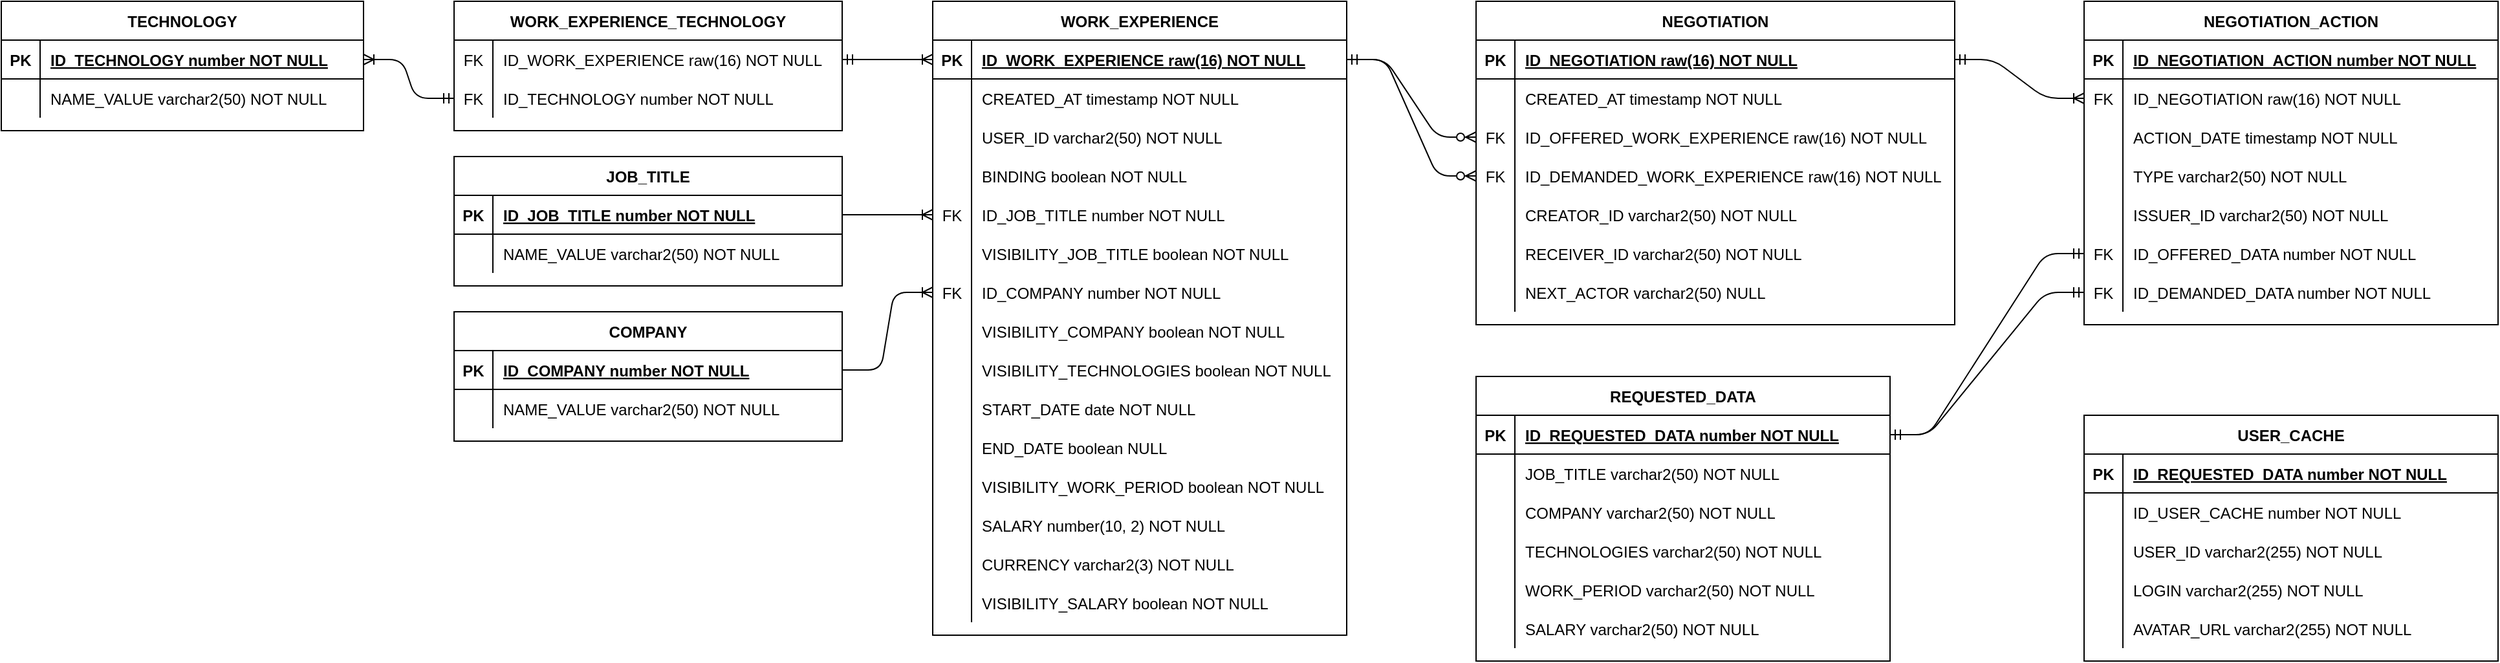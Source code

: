 <mxfile version="14.6.13" type="device"><diagram id="R2lEEEUBdFMjLlhIrx00" name="Page-1"><mxGraphModel dx="2660" dy="1343" grid="0" gridSize="10" guides="0" tooltips="1" connect="1" arrows="1" fold="1" page="1" pageScale="1" pageWidth="850" pageHeight="1100" math="0" shadow="0" extFonts="Permanent Marker^https://fonts.googleapis.com/css?family=Permanent+Marker"><root><mxCell id="0"/><mxCell id="1" parent="0"/><mxCell id="C-vyLk0tnHw3VtMMgP7b-23" value="JOB_TITLE" style="shape=table;startSize=30;container=1;collapsible=1;childLayout=tableLayout;fixedRows=1;rowLines=0;fontStyle=1;align=center;resizeLast=1;fillColor=none;" parent="1" vertex="1"><mxGeometry x="-450" y="160" width="300" height="100" as="geometry"/></mxCell><mxCell id="C-vyLk0tnHw3VtMMgP7b-24" value="" style="shape=partialRectangle;collapsible=0;dropTarget=0;pointerEvents=0;fillColor=none;points=[[0,0.5],[1,0.5]];portConstraint=eastwest;top=0;left=0;right=0;bottom=1;" parent="C-vyLk0tnHw3VtMMgP7b-23" vertex="1"><mxGeometry y="30" width="300" height="30" as="geometry"/></mxCell><mxCell id="C-vyLk0tnHw3VtMMgP7b-25" value="PK" style="shape=partialRectangle;overflow=hidden;connectable=0;fillColor=none;top=0;left=0;bottom=0;right=0;fontStyle=1;" parent="C-vyLk0tnHw3VtMMgP7b-24" vertex="1"><mxGeometry width="30" height="30" as="geometry"/></mxCell><mxCell id="C-vyLk0tnHw3VtMMgP7b-26" value="ID_JOB_TITLE number NOT NULL " style="shape=partialRectangle;overflow=hidden;connectable=0;fillColor=none;top=0;left=0;bottom=0;right=0;align=left;spacingLeft=6;fontStyle=5;" parent="C-vyLk0tnHw3VtMMgP7b-24" vertex="1"><mxGeometry x="30" width="270" height="30" as="geometry"/></mxCell><mxCell id="C-vyLk0tnHw3VtMMgP7b-27" value="" style="shape=partialRectangle;collapsible=0;dropTarget=0;pointerEvents=0;fillColor=none;points=[[0,0.5],[1,0.5]];portConstraint=eastwest;top=0;left=0;right=0;bottom=0;" parent="C-vyLk0tnHw3VtMMgP7b-23" vertex="1"><mxGeometry y="60" width="300" height="30" as="geometry"/></mxCell><mxCell id="C-vyLk0tnHw3VtMMgP7b-28" value="" style="shape=partialRectangle;overflow=hidden;connectable=0;fillColor=none;top=0;left=0;bottom=0;right=0;" parent="C-vyLk0tnHw3VtMMgP7b-27" vertex="1"><mxGeometry width="30" height="30" as="geometry"/></mxCell><mxCell id="C-vyLk0tnHw3VtMMgP7b-29" value="NAME_VALUE varchar2(50) NOT NULL" style="shape=partialRectangle;overflow=hidden;connectable=0;fillColor=none;top=0;left=0;bottom=0;right=0;align=left;spacingLeft=6;" parent="C-vyLk0tnHw3VtMMgP7b-27" vertex="1"><mxGeometry x="30" width="270" height="30" as="geometry"/></mxCell><mxCell id="piW5SRPyJXRU1k0CKhXJ-1" value="COMPANY" style="shape=table;startSize=30;container=1;collapsible=1;childLayout=tableLayout;fixedRows=1;rowLines=0;fontStyle=1;align=center;resizeLast=1;fillColor=none;" parent="1" vertex="1"><mxGeometry x="-450" y="280" width="300" height="100" as="geometry"/></mxCell><mxCell id="piW5SRPyJXRU1k0CKhXJ-2" value="" style="shape=partialRectangle;collapsible=0;dropTarget=0;pointerEvents=0;fillColor=none;points=[[0,0.5],[1,0.5]];portConstraint=eastwest;top=0;left=0;right=0;bottom=1;" parent="piW5SRPyJXRU1k0CKhXJ-1" vertex="1"><mxGeometry y="30" width="300" height="30" as="geometry"/></mxCell><mxCell id="piW5SRPyJXRU1k0CKhXJ-3" value="PK" style="shape=partialRectangle;overflow=hidden;connectable=0;fillColor=none;top=0;left=0;bottom=0;right=0;fontStyle=1;" parent="piW5SRPyJXRU1k0CKhXJ-2" vertex="1"><mxGeometry width="30" height="30" as="geometry"/></mxCell><mxCell id="piW5SRPyJXRU1k0CKhXJ-4" value="ID_COMPANY number NOT NULL " style="shape=partialRectangle;overflow=hidden;connectable=0;fillColor=none;top=0;left=0;bottom=0;right=0;align=left;spacingLeft=6;fontStyle=5;" parent="piW5SRPyJXRU1k0CKhXJ-2" vertex="1"><mxGeometry x="30" width="270" height="30" as="geometry"/></mxCell><mxCell id="piW5SRPyJXRU1k0CKhXJ-5" value="" style="shape=partialRectangle;collapsible=0;dropTarget=0;pointerEvents=0;fillColor=none;points=[[0,0.5],[1,0.5]];portConstraint=eastwest;top=0;left=0;right=0;bottom=0;" parent="piW5SRPyJXRU1k0CKhXJ-1" vertex="1"><mxGeometry y="60" width="300" height="30" as="geometry"/></mxCell><mxCell id="piW5SRPyJXRU1k0CKhXJ-6" value="" style="shape=partialRectangle;overflow=hidden;connectable=0;fillColor=none;top=0;left=0;bottom=0;right=0;" parent="piW5SRPyJXRU1k0CKhXJ-5" vertex="1"><mxGeometry width="30" height="30" as="geometry"/></mxCell><mxCell id="piW5SRPyJXRU1k0CKhXJ-7" value="NAME_VALUE varchar2(50) NOT NULL" style="shape=partialRectangle;overflow=hidden;connectable=0;fillColor=none;top=0;left=0;bottom=0;right=0;align=left;spacingLeft=6;" parent="piW5SRPyJXRU1k0CKhXJ-5" vertex="1"><mxGeometry x="30" width="270" height="30" as="geometry"/></mxCell><mxCell id="piW5SRPyJXRU1k0CKhXJ-8" value="TECHNOLOGY" style="shape=table;startSize=30;container=1;collapsible=1;childLayout=tableLayout;fixedRows=1;rowLines=0;fontStyle=1;align=center;resizeLast=1;fillColor=none;" parent="1" vertex="1"><mxGeometry x="-800" y="40" width="280" height="100" as="geometry"/></mxCell><mxCell id="piW5SRPyJXRU1k0CKhXJ-9" value="" style="shape=partialRectangle;collapsible=0;dropTarget=0;pointerEvents=0;fillColor=none;points=[[0,0.5],[1,0.5]];portConstraint=eastwest;top=0;left=0;right=0;bottom=1;" parent="piW5SRPyJXRU1k0CKhXJ-8" vertex="1"><mxGeometry y="30" width="280" height="30" as="geometry"/></mxCell><mxCell id="piW5SRPyJXRU1k0CKhXJ-10" value="PK" style="shape=partialRectangle;overflow=hidden;connectable=0;fillColor=none;top=0;left=0;bottom=0;right=0;fontStyle=1;" parent="piW5SRPyJXRU1k0CKhXJ-9" vertex="1"><mxGeometry width="30" height="30" as="geometry"/></mxCell><mxCell id="piW5SRPyJXRU1k0CKhXJ-11" value="ID_TECHNOLOGY number NOT NULL " style="shape=partialRectangle;overflow=hidden;connectable=0;fillColor=none;top=0;left=0;bottom=0;right=0;align=left;spacingLeft=6;fontStyle=5;" parent="piW5SRPyJXRU1k0CKhXJ-9" vertex="1"><mxGeometry x="30" width="250" height="30" as="geometry"/></mxCell><mxCell id="piW5SRPyJXRU1k0CKhXJ-12" value="" style="shape=partialRectangle;collapsible=0;dropTarget=0;pointerEvents=0;fillColor=none;points=[[0,0.5],[1,0.5]];portConstraint=eastwest;top=0;left=0;right=0;bottom=0;" parent="piW5SRPyJXRU1k0CKhXJ-8" vertex="1"><mxGeometry y="60" width="280" height="30" as="geometry"/></mxCell><mxCell id="piW5SRPyJXRU1k0CKhXJ-13" value="" style="shape=partialRectangle;overflow=hidden;connectable=0;fillColor=none;top=0;left=0;bottom=0;right=0;" parent="piW5SRPyJXRU1k0CKhXJ-12" vertex="1"><mxGeometry width="30" height="30" as="geometry"/></mxCell><mxCell id="piW5SRPyJXRU1k0CKhXJ-14" value="NAME_VALUE varchar2(50) NOT NULL" style="shape=partialRectangle;overflow=hidden;connectable=0;fillColor=none;top=0;left=0;bottom=0;right=0;align=left;spacingLeft=6;" parent="piW5SRPyJXRU1k0CKhXJ-12" vertex="1"><mxGeometry x="30" width="250" height="30" as="geometry"/></mxCell><mxCell id="piW5SRPyJXRU1k0CKhXJ-15" value="WORK_EXPERIENCE" style="shape=table;startSize=30;container=1;collapsible=1;childLayout=tableLayout;fixedRows=1;rowLines=0;fontStyle=1;align=center;resizeLast=1;fillColor=none;" parent="1" vertex="1"><mxGeometry x="-80" y="40" width="320" height="490" as="geometry"/></mxCell><mxCell id="piW5SRPyJXRU1k0CKhXJ-16" value="" style="shape=partialRectangle;collapsible=0;dropTarget=0;pointerEvents=0;fillColor=none;points=[[0,0.5],[1,0.5]];portConstraint=eastwest;top=0;left=0;right=0;bottom=1;" parent="piW5SRPyJXRU1k0CKhXJ-15" vertex="1"><mxGeometry y="30" width="320" height="30" as="geometry"/></mxCell><mxCell id="piW5SRPyJXRU1k0CKhXJ-17" value="PK" style="shape=partialRectangle;overflow=hidden;connectable=0;fillColor=none;top=0;left=0;bottom=0;right=0;fontStyle=1;" parent="piW5SRPyJXRU1k0CKhXJ-16" vertex="1"><mxGeometry width="30" height="30" as="geometry"/></mxCell><mxCell id="piW5SRPyJXRU1k0CKhXJ-18" value="ID_WORK_EXPERIENCE raw(16) NOT NULL " style="shape=partialRectangle;overflow=hidden;connectable=0;fillColor=none;top=0;left=0;bottom=0;right=0;align=left;spacingLeft=6;fontStyle=5;" parent="piW5SRPyJXRU1k0CKhXJ-16" vertex="1"><mxGeometry x="30" width="290" height="30" as="geometry"/></mxCell><mxCell id="piW5SRPyJXRU1k0CKhXJ-19" value="" style="shape=partialRectangle;collapsible=0;dropTarget=0;pointerEvents=0;fillColor=none;points=[[0,0.5],[1,0.5]];portConstraint=eastwest;top=0;left=0;right=0;bottom=0;" parent="piW5SRPyJXRU1k0CKhXJ-15" vertex="1"><mxGeometry y="60" width="320" height="30" as="geometry"/></mxCell><mxCell id="piW5SRPyJXRU1k0CKhXJ-20" value="" style="shape=partialRectangle;overflow=hidden;connectable=0;fillColor=none;top=0;left=0;bottom=0;right=0;" parent="piW5SRPyJXRU1k0CKhXJ-19" vertex="1"><mxGeometry width="30" height="30" as="geometry"/></mxCell><mxCell id="piW5SRPyJXRU1k0CKhXJ-21" value="CREATED_AT timestamp NOT NULL" style="shape=partialRectangle;overflow=hidden;connectable=0;fillColor=none;top=0;left=0;bottom=0;right=0;align=left;spacingLeft=6;" parent="piW5SRPyJXRU1k0CKhXJ-19" vertex="1"><mxGeometry x="30" width="290" height="30" as="geometry"/></mxCell><mxCell id="piW5SRPyJXRU1k0CKhXJ-29" value="" style="shape=partialRectangle;collapsible=0;dropTarget=0;pointerEvents=0;fillColor=none;points=[[0,0.5],[1,0.5]];portConstraint=eastwest;top=0;left=0;right=0;bottom=0;" parent="piW5SRPyJXRU1k0CKhXJ-15" vertex="1"><mxGeometry y="90" width="320" height="30" as="geometry"/></mxCell><mxCell id="piW5SRPyJXRU1k0CKhXJ-30" value="" style="shape=partialRectangle;overflow=hidden;connectable=0;fillColor=none;top=0;left=0;bottom=0;right=0;" parent="piW5SRPyJXRU1k0CKhXJ-29" vertex="1"><mxGeometry width="30" height="30" as="geometry"/></mxCell><mxCell id="piW5SRPyJXRU1k0CKhXJ-31" value="USER_ID varchar2(50) NOT NULL" style="shape=partialRectangle;overflow=hidden;connectable=0;fillColor=none;top=0;left=0;bottom=0;right=0;align=left;spacingLeft=6;" parent="piW5SRPyJXRU1k0CKhXJ-29" vertex="1"><mxGeometry x="30" width="290" height="30" as="geometry"/></mxCell><mxCell id="piW5SRPyJXRU1k0CKhXJ-32" value="" style="shape=partialRectangle;collapsible=0;dropTarget=0;pointerEvents=0;fillColor=none;points=[[0,0.5],[1,0.5]];portConstraint=eastwest;top=0;left=0;right=0;bottom=0;" parent="piW5SRPyJXRU1k0CKhXJ-15" vertex="1"><mxGeometry y="120" width="320" height="30" as="geometry"/></mxCell><mxCell id="piW5SRPyJXRU1k0CKhXJ-33" value="" style="shape=partialRectangle;overflow=hidden;connectable=0;fillColor=none;top=0;left=0;bottom=0;right=0;" parent="piW5SRPyJXRU1k0CKhXJ-32" vertex="1"><mxGeometry width="30" height="30" as="geometry"/></mxCell><mxCell id="piW5SRPyJXRU1k0CKhXJ-34" value="BINDING boolean NOT NULL" style="shape=partialRectangle;overflow=hidden;connectable=0;fillColor=none;top=0;left=0;bottom=0;right=0;align=left;spacingLeft=6;" parent="piW5SRPyJXRU1k0CKhXJ-32" vertex="1"><mxGeometry x="30" width="290" height="30" as="geometry"/></mxCell><mxCell id="piW5SRPyJXRU1k0CKhXJ-35" value="" style="shape=partialRectangle;collapsible=0;dropTarget=0;pointerEvents=0;fillColor=none;points=[[0,0.5],[1,0.5]];portConstraint=eastwest;top=0;left=0;right=0;bottom=0;" parent="piW5SRPyJXRU1k0CKhXJ-15" vertex="1"><mxGeometry y="150" width="320" height="30" as="geometry"/></mxCell><mxCell id="piW5SRPyJXRU1k0CKhXJ-36" value="FK" style="shape=partialRectangle;overflow=hidden;connectable=0;fillColor=none;top=0;left=0;bottom=0;right=0;" parent="piW5SRPyJXRU1k0CKhXJ-35" vertex="1"><mxGeometry width="30" height="30" as="geometry"/></mxCell><mxCell id="piW5SRPyJXRU1k0CKhXJ-37" value="ID_JOB_TITLE number NOT NULL" style="shape=partialRectangle;overflow=hidden;connectable=0;fillColor=none;top=0;left=0;bottom=0;right=0;align=left;spacingLeft=6;" parent="piW5SRPyJXRU1k0CKhXJ-35" vertex="1"><mxGeometry x="30" width="290" height="30" as="geometry"/></mxCell><mxCell id="piW5SRPyJXRU1k0CKhXJ-39" value="" style="shape=partialRectangle;collapsible=0;dropTarget=0;pointerEvents=0;fillColor=none;points=[[0,0.5],[1,0.5]];portConstraint=eastwest;top=0;left=0;right=0;bottom=0;" parent="piW5SRPyJXRU1k0CKhXJ-15" vertex="1"><mxGeometry y="180" width="320" height="30" as="geometry"/></mxCell><mxCell id="piW5SRPyJXRU1k0CKhXJ-40" value="" style="shape=partialRectangle;overflow=hidden;connectable=0;fillColor=none;top=0;left=0;bottom=0;right=0;" parent="piW5SRPyJXRU1k0CKhXJ-39" vertex="1"><mxGeometry width="30" height="30" as="geometry"/></mxCell><mxCell id="piW5SRPyJXRU1k0CKhXJ-41" value="VISIBILITY_JOB_TITLE boolean NOT NULL" style="shape=partialRectangle;overflow=hidden;connectable=0;fillColor=none;top=0;left=0;bottom=0;right=0;align=left;spacingLeft=6;" parent="piW5SRPyJXRU1k0CKhXJ-39" vertex="1"><mxGeometry x="30" width="290" height="30" as="geometry"/></mxCell><mxCell id="piW5SRPyJXRU1k0CKhXJ-42" value="" style="shape=partialRectangle;collapsible=0;dropTarget=0;pointerEvents=0;fillColor=none;points=[[0,0.5],[1,0.5]];portConstraint=eastwest;top=0;left=0;right=0;bottom=0;" parent="piW5SRPyJXRU1k0CKhXJ-15" vertex="1"><mxGeometry y="210" width="320" height="30" as="geometry"/></mxCell><mxCell id="piW5SRPyJXRU1k0CKhXJ-43" value="FK" style="shape=partialRectangle;overflow=hidden;connectable=0;fillColor=none;top=0;left=0;bottom=0;right=0;" parent="piW5SRPyJXRU1k0CKhXJ-42" vertex="1"><mxGeometry width="30" height="30" as="geometry"/></mxCell><mxCell id="piW5SRPyJXRU1k0CKhXJ-44" value="ID_COMPANY number NOT NULL" style="shape=partialRectangle;overflow=hidden;connectable=0;fillColor=none;top=0;left=0;bottom=0;right=0;align=left;spacingLeft=6;" parent="piW5SRPyJXRU1k0CKhXJ-42" vertex="1"><mxGeometry x="30" width="290" height="30" as="geometry"/></mxCell><mxCell id="piW5SRPyJXRU1k0CKhXJ-46" value="" style="shape=partialRectangle;collapsible=0;dropTarget=0;pointerEvents=0;fillColor=none;points=[[0,0.5],[1,0.5]];portConstraint=eastwest;top=0;left=0;right=0;bottom=0;" parent="piW5SRPyJXRU1k0CKhXJ-15" vertex="1"><mxGeometry y="240" width="320" height="30" as="geometry"/></mxCell><mxCell id="piW5SRPyJXRU1k0CKhXJ-47" value="" style="shape=partialRectangle;overflow=hidden;connectable=0;fillColor=none;top=0;left=0;bottom=0;right=0;" parent="piW5SRPyJXRU1k0CKhXJ-46" vertex="1"><mxGeometry width="30" height="30" as="geometry"/></mxCell><mxCell id="piW5SRPyJXRU1k0CKhXJ-48" value="VISIBILITY_COMPANY boolean NOT NULL" style="shape=partialRectangle;overflow=hidden;connectable=0;fillColor=none;top=0;left=0;bottom=0;right=0;align=left;spacingLeft=6;" parent="piW5SRPyJXRU1k0CKhXJ-46" vertex="1"><mxGeometry x="30" width="290" height="30" as="geometry"/></mxCell><mxCell id="piW5SRPyJXRU1k0CKhXJ-49" value="" style="shape=partialRectangle;collapsible=0;dropTarget=0;pointerEvents=0;fillColor=none;points=[[0,0.5],[1,0.5]];portConstraint=eastwest;top=0;left=0;right=0;bottom=0;" parent="piW5SRPyJXRU1k0CKhXJ-15" vertex="1"><mxGeometry y="270" width="320" height="30" as="geometry"/></mxCell><mxCell id="piW5SRPyJXRU1k0CKhXJ-50" value="" style="shape=partialRectangle;overflow=hidden;connectable=0;fillColor=none;top=0;left=0;bottom=0;right=0;" parent="piW5SRPyJXRU1k0CKhXJ-49" vertex="1"><mxGeometry width="30" height="30" as="geometry"/></mxCell><mxCell id="piW5SRPyJXRU1k0CKhXJ-51" value="VISIBILITY_TECHNOLOGIES boolean NOT NULL" style="shape=partialRectangle;overflow=hidden;connectable=0;fillColor=none;top=0;left=0;bottom=0;right=0;align=left;spacingLeft=6;" parent="piW5SRPyJXRU1k0CKhXJ-49" vertex="1"><mxGeometry x="30" width="290" height="30" as="geometry"/></mxCell><mxCell id="piW5SRPyJXRU1k0CKhXJ-52" value="" style="shape=partialRectangle;collapsible=0;dropTarget=0;pointerEvents=0;fillColor=none;points=[[0,0.5],[1,0.5]];portConstraint=eastwest;top=0;left=0;right=0;bottom=0;" parent="piW5SRPyJXRU1k0CKhXJ-15" vertex="1"><mxGeometry y="300" width="320" height="30" as="geometry"/></mxCell><mxCell id="piW5SRPyJXRU1k0CKhXJ-53" value="" style="shape=partialRectangle;overflow=hidden;connectable=0;fillColor=none;top=0;left=0;bottom=0;right=0;" parent="piW5SRPyJXRU1k0CKhXJ-52" vertex="1"><mxGeometry width="30" height="30" as="geometry"/></mxCell><mxCell id="piW5SRPyJXRU1k0CKhXJ-54" value="START_DATE date NOT NULL" style="shape=partialRectangle;overflow=hidden;connectable=0;fillColor=none;top=0;left=0;bottom=0;right=0;align=left;spacingLeft=6;" parent="piW5SRPyJXRU1k0CKhXJ-52" vertex="1"><mxGeometry x="30" width="290" height="30" as="geometry"/></mxCell><mxCell id="piW5SRPyJXRU1k0CKhXJ-55" value="" style="shape=partialRectangle;collapsible=0;dropTarget=0;pointerEvents=0;fillColor=none;points=[[0,0.5],[1,0.5]];portConstraint=eastwest;top=0;left=0;right=0;bottom=0;" parent="piW5SRPyJXRU1k0CKhXJ-15" vertex="1"><mxGeometry y="330" width="320" height="30" as="geometry"/></mxCell><mxCell id="piW5SRPyJXRU1k0CKhXJ-56" value="" style="shape=partialRectangle;overflow=hidden;connectable=0;fillColor=none;top=0;left=0;bottom=0;right=0;" parent="piW5SRPyJXRU1k0CKhXJ-55" vertex="1"><mxGeometry width="30" height="30" as="geometry"/></mxCell><mxCell id="piW5SRPyJXRU1k0CKhXJ-57" value="END_DATE boolean NULL" style="shape=partialRectangle;overflow=hidden;connectable=0;fillColor=none;top=0;left=0;bottom=0;right=0;align=left;spacingLeft=6;" parent="piW5SRPyJXRU1k0CKhXJ-55" vertex="1"><mxGeometry x="30" width="290" height="30" as="geometry"/></mxCell><mxCell id="piW5SRPyJXRU1k0CKhXJ-58" value="" style="shape=partialRectangle;collapsible=0;dropTarget=0;pointerEvents=0;fillColor=none;points=[[0,0.5],[1,0.5]];portConstraint=eastwest;top=0;left=0;right=0;bottom=0;" parent="piW5SRPyJXRU1k0CKhXJ-15" vertex="1"><mxGeometry y="360" width="320" height="30" as="geometry"/></mxCell><mxCell id="piW5SRPyJXRU1k0CKhXJ-59" value="" style="shape=partialRectangle;overflow=hidden;connectable=0;fillColor=none;top=0;left=0;bottom=0;right=0;" parent="piW5SRPyJXRU1k0CKhXJ-58" vertex="1"><mxGeometry width="30" height="30" as="geometry"/></mxCell><mxCell id="piW5SRPyJXRU1k0CKhXJ-60" value="VISIBILITY_WORK_PERIOD boolean NOT NULL" style="shape=partialRectangle;overflow=hidden;connectable=0;fillColor=none;top=0;left=0;bottom=0;right=0;align=left;spacingLeft=6;" parent="piW5SRPyJXRU1k0CKhXJ-58" vertex="1"><mxGeometry x="30" width="290" height="30" as="geometry"/></mxCell><mxCell id="piW5SRPyJXRU1k0CKhXJ-61" value="" style="shape=partialRectangle;collapsible=0;dropTarget=0;pointerEvents=0;fillColor=none;points=[[0,0.5],[1,0.5]];portConstraint=eastwest;top=0;left=0;right=0;bottom=0;" parent="piW5SRPyJXRU1k0CKhXJ-15" vertex="1"><mxGeometry y="390" width="320" height="30" as="geometry"/></mxCell><mxCell id="piW5SRPyJXRU1k0CKhXJ-62" value="" style="shape=partialRectangle;overflow=hidden;connectable=0;fillColor=none;top=0;left=0;bottom=0;right=0;" parent="piW5SRPyJXRU1k0CKhXJ-61" vertex="1"><mxGeometry width="30" height="30" as="geometry"/></mxCell><mxCell id="piW5SRPyJXRU1k0CKhXJ-63" value="SALARY number(10, 2) NOT NULL" style="shape=partialRectangle;overflow=hidden;connectable=0;fillColor=none;top=0;left=0;bottom=0;right=0;align=left;spacingLeft=6;" parent="piW5SRPyJXRU1k0CKhXJ-61" vertex="1"><mxGeometry x="30" width="290" height="30" as="geometry"/></mxCell><mxCell id="piW5SRPyJXRU1k0CKhXJ-64" value="" style="shape=partialRectangle;collapsible=0;dropTarget=0;pointerEvents=0;fillColor=none;points=[[0,0.5],[1,0.5]];portConstraint=eastwest;top=0;left=0;right=0;bottom=0;" parent="piW5SRPyJXRU1k0CKhXJ-15" vertex="1"><mxGeometry y="420" width="320" height="30" as="geometry"/></mxCell><mxCell id="piW5SRPyJXRU1k0CKhXJ-65" value="" style="shape=partialRectangle;overflow=hidden;connectable=0;fillColor=none;top=0;left=0;bottom=0;right=0;" parent="piW5SRPyJXRU1k0CKhXJ-64" vertex="1"><mxGeometry width="30" height="30" as="geometry"/></mxCell><mxCell id="piW5SRPyJXRU1k0CKhXJ-66" value="CURRENCY varchar2(3) NOT NULL" style="shape=partialRectangle;overflow=hidden;connectable=0;fillColor=none;top=0;left=0;bottom=0;right=0;align=left;spacingLeft=6;" parent="piW5SRPyJXRU1k0CKhXJ-64" vertex="1"><mxGeometry x="30" width="290" height="30" as="geometry"/></mxCell><mxCell id="piW5SRPyJXRU1k0CKhXJ-67" value="" style="shape=partialRectangle;collapsible=0;dropTarget=0;pointerEvents=0;fillColor=none;points=[[0,0.5],[1,0.5]];portConstraint=eastwest;top=0;left=0;right=0;bottom=0;" parent="piW5SRPyJXRU1k0CKhXJ-15" vertex="1"><mxGeometry y="450" width="320" height="30" as="geometry"/></mxCell><mxCell id="piW5SRPyJXRU1k0CKhXJ-68" value="" style="shape=partialRectangle;overflow=hidden;connectable=0;fillColor=none;top=0;left=0;bottom=0;right=0;" parent="piW5SRPyJXRU1k0CKhXJ-67" vertex="1"><mxGeometry width="30" height="30" as="geometry"/></mxCell><mxCell id="piW5SRPyJXRU1k0CKhXJ-69" value="VISIBILITY_SALARY boolean NOT NULL" style="shape=partialRectangle;overflow=hidden;connectable=0;fillColor=none;top=0;left=0;bottom=0;right=0;align=left;spacingLeft=6;" parent="piW5SRPyJXRU1k0CKhXJ-67" vertex="1"><mxGeometry x="30" width="290" height="30" as="geometry"/></mxCell><mxCell id="piW5SRPyJXRU1k0CKhXJ-38" value="" style="edgeStyle=entityRelationEdgeStyle;fontSize=12;html=1;endArrow=ERoneToMany;" parent="1" source="C-vyLk0tnHw3VtMMgP7b-24" target="piW5SRPyJXRU1k0CKhXJ-35" edge="1"><mxGeometry width="100" height="100" relative="1" as="geometry"><mxPoint x="420" y="450" as="sourcePoint"/><mxPoint x="520" y="350" as="targetPoint"/></mxGeometry></mxCell><mxCell id="piW5SRPyJXRU1k0CKhXJ-45" value="" style="edgeStyle=entityRelationEdgeStyle;fontSize=12;html=1;endArrow=ERoneToMany;" parent="1" source="piW5SRPyJXRU1k0CKhXJ-2" target="piW5SRPyJXRU1k0CKhXJ-42" edge="1"><mxGeometry width="100" height="100" relative="1" as="geometry"><mxPoint x="220" y="155" as="sourcePoint"/><mxPoint x="240" y="605" as="targetPoint"/></mxGeometry></mxCell><mxCell id="piW5SRPyJXRU1k0CKhXJ-73" value="WORK_EXPERIENCE_TECHNOLOGY" style="shape=table;startSize=30;container=1;collapsible=1;childLayout=tableLayout;fixedRows=1;rowLines=0;fontStyle=1;align=center;resizeLast=1;fillColor=none;" parent="1" vertex="1"><mxGeometry x="-450" y="40" width="300" height="100" as="geometry"/></mxCell><mxCell id="piW5SRPyJXRU1k0CKhXJ-77" value="" style="shape=partialRectangle;collapsible=0;dropTarget=0;pointerEvents=0;fillColor=none;points=[[0,0.5],[1,0.5]];portConstraint=eastwest;top=0;left=0;right=0;bottom=0;" parent="piW5SRPyJXRU1k0CKhXJ-73" vertex="1"><mxGeometry y="30" width="300" height="30" as="geometry"/></mxCell><mxCell id="piW5SRPyJXRU1k0CKhXJ-78" value="FK" style="shape=partialRectangle;overflow=hidden;connectable=0;fillColor=none;top=0;left=0;bottom=0;right=0;" parent="piW5SRPyJXRU1k0CKhXJ-77" vertex="1"><mxGeometry width="30" height="30" as="geometry"/></mxCell><mxCell id="piW5SRPyJXRU1k0CKhXJ-79" value="ID_WORK_EXPERIENCE raw(16) NOT NULL" style="shape=partialRectangle;overflow=hidden;connectable=0;fillColor=none;top=0;left=0;bottom=0;right=0;align=left;spacingLeft=6;" parent="piW5SRPyJXRU1k0CKhXJ-77" vertex="1"><mxGeometry x="30" width="270" height="30" as="geometry"/></mxCell><mxCell id="piW5SRPyJXRU1k0CKhXJ-80" value="" style="shape=partialRectangle;collapsible=0;dropTarget=0;pointerEvents=0;fillColor=none;points=[[0,0.5],[1,0.5]];portConstraint=eastwest;top=0;left=0;right=0;bottom=0;" parent="piW5SRPyJXRU1k0CKhXJ-73" vertex="1"><mxGeometry y="60" width="300" height="30" as="geometry"/></mxCell><mxCell id="piW5SRPyJXRU1k0CKhXJ-81" value="FK" style="shape=partialRectangle;overflow=hidden;connectable=0;fillColor=none;top=0;left=0;bottom=0;right=0;" parent="piW5SRPyJXRU1k0CKhXJ-80" vertex="1"><mxGeometry width="30" height="30" as="geometry"/></mxCell><mxCell id="piW5SRPyJXRU1k0CKhXJ-82" value="ID_TECHNOLOGY number NOT NULL" style="shape=partialRectangle;overflow=hidden;connectable=0;fillColor=none;top=0;left=0;bottom=0;right=0;align=left;spacingLeft=6;" parent="piW5SRPyJXRU1k0CKhXJ-80" vertex="1"><mxGeometry x="30" width="270" height="30" as="geometry"/></mxCell><mxCell id="piW5SRPyJXRU1k0CKhXJ-85" value="REQUESTED_DATA" style="shape=table;startSize=30;container=1;collapsible=1;childLayout=tableLayout;fixedRows=1;rowLines=0;fontStyle=1;align=center;resizeLast=1;fillColor=none;" parent="1" vertex="1"><mxGeometry x="340" y="330" width="320" height="220" as="geometry"/></mxCell><mxCell id="piW5SRPyJXRU1k0CKhXJ-86" value="" style="shape=partialRectangle;collapsible=0;dropTarget=0;pointerEvents=0;fillColor=none;points=[[0,0.5],[1,0.5]];portConstraint=eastwest;top=0;left=0;right=0;bottom=1;" parent="piW5SRPyJXRU1k0CKhXJ-85" vertex="1"><mxGeometry y="30" width="320" height="30" as="geometry"/></mxCell><mxCell id="piW5SRPyJXRU1k0CKhXJ-87" value="PK" style="shape=partialRectangle;overflow=hidden;connectable=0;fillColor=none;top=0;left=0;bottom=0;right=0;fontStyle=1;" parent="piW5SRPyJXRU1k0CKhXJ-86" vertex="1"><mxGeometry width="30" height="30" as="geometry"/></mxCell><mxCell id="piW5SRPyJXRU1k0CKhXJ-88" value="ID_REQUESTED_DATA number NOT NULL " style="shape=partialRectangle;overflow=hidden;connectable=0;fillColor=none;top=0;left=0;bottom=0;right=0;align=left;spacingLeft=6;fontStyle=5;" parent="piW5SRPyJXRU1k0CKhXJ-86" vertex="1"><mxGeometry x="30" width="290" height="30" as="geometry"/></mxCell><mxCell id="piW5SRPyJXRU1k0CKhXJ-98" value="" style="shape=partialRectangle;collapsible=0;dropTarget=0;pointerEvents=0;fillColor=none;points=[[0,0.5],[1,0.5]];portConstraint=eastwest;top=0;left=0;right=0;bottom=0;" parent="piW5SRPyJXRU1k0CKhXJ-85" vertex="1"><mxGeometry y="60" width="320" height="30" as="geometry"/></mxCell><mxCell id="piW5SRPyJXRU1k0CKhXJ-99" value="" style="shape=partialRectangle;overflow=hidden;connectable=0;fillColor=none;top=0;left=0;bottom=0;right=0;" parent="piW5SRPyJXRU1k0CKhXJ-98" vertex="1"><mxGeometry width="30" height="30" as="geometry"/></mxCell><mxCell id="piW5SRPyJXRU1k0CKhXJ-100" value="JOB_TITLE varchar2(50) NOT NULL" style="shape=partialRectangle;overflow=hidden;connectable=0;fillColor=none;top=0;left=0;bottom=0;right=0;align=left;spacingLeft=6;" parent="piW5SRPyJXRU1k0CKhXJ-98" vertex="1"><mxGeometry x="30" width="290" height="30" as="geometry"/></mxCell><mxCell id="piW5SRPyJXRU1k0CKhXJ-104" value="" style="shape=partialRectangle;collapsible=0;dropTarget=0;pointerEvents=0;fillColor=none;points=[[0,0.5],[1,0.5]];portConstraint=eastwest;top=0;left=0;right=0;bottom=0;" parent="piW5SRPyJXRU1k0CKhXJ-85" vertex="1"><mxGeometry y="90" width="320" height="30" as="geometry"/></mxCell><mxCell id="piW5SRPyJXRU1k0CKhXJ-105" value="" style="shape=partialRectangle;overflow=hidden;connectable=0;fillColor=none;top=0;left=0;bottom=0;right=0;" parent="piW5SRPyJXRU1k0CKhXJ-104" vertex="1"><mxGeometry width="30" height="30" as="geometry"/></mxCell><mxCell id="piW5SRPyJXRU1k0CKhXJ-106" value="COMPANY varchar2(50) NOT NULL" style="shape=partialRectangle;overflow=hidden;connectable=0;fillColor=none;top=0;left=0;bottom=0;right=0;align=left;spacingLeft=6;" parent="piW5SRPyJXRU1k0CKhXJ-104" vertex="1"><mxGeometry x="30" width="290" height="30" as="geometry"/></mxCell><mxCell id="piW5SRPyJXRU1k0CKhXJ-134" value="" style="shape=partialRectangle;collapsible=0;dropTarget=0;pointerEvents=0;fillColor=none;points=[[0,0.5],[1,0.5]];portConstraint=eastwest;top=0;left=0;right=0;bottom=0;" parent="piW5SRPyJXRU1k0CKhXJ-85" vertex="1"><mxGeometry y="120" width="320" height="30" as="geometry"/></mxCell><mxCell id="piW5SRPyJXRU1k0CKhXJ-135" value="" style="shape=partialRectangle;overflow=hidden;connectable=0;fillColor=none;top=0;left=0;bottom=0;right=0;" parent="piW5SRPyJXRU1k0CKhXJ-134" vertex="1"><mxGeometry width="30" height="30" as="geometry"/></mxCell><mxCell id="piW5SRPyJXRU1k0CKhXJ-136" value="TECHNOLOGIES varchar2(50) NOT NULL" style="shape=partialRectangle;overflow=hidden;connectable=0;fillColor=none;top=0;left=0;bottom=0;right=0;align=left;spacingLeft=6;" parent="piW5SRPyJXRU1k0CKhXJ-134" vertex="1"><mxGeometry x="30" width="290" height="30" as="geometry"/></mxCell><mxCell id="piW5SRPyJXRU1k0CKhXJ-137" value="" style="shape=partialRectangle;collapsible=0;dropTarget=0;pointerEvents=0;fillColor=none;points=[[0,0.5],[1,0.5]];portConstraint=eastwest;top=0;left=0;right=0;bottom=0;" parent="piW5SRPyJXRU1k0CKhXJ-85" vertex="1"><mxGeometry y="150" width="320" height="30" as="geometry"/></mxCell><mxCell id="piW5SRPyJXRU1k0CKhXJ-138" value="" style="shape=partialRectangle;overflow=hidden;connectable=0;fillColor=none;top=0;left=0;bottom=0;right=0;" parent="piW5SRPyJXRU1k0CKhXJ-137" vertex="1"><mxGeometry width="30" height="30" as="geometry"/></mxCell><mxCell id="piW5SRPyJXRU1k0CKhXJ-139" value="WORK_PERIOD varchar2(50) NOT NULL" style="shape=partialRectangle;overflow=hidden;connectable=0;fillColor=none;top=0;left=0;bottom=0;right=0;align=left;spacingLeft=6;" parent="piW5SRPyJXRU1k0CKhXJ-137" vertex="1"><mxGeometry x="30" width="290" height="30" as="geometry"/></mxCell><mxCell id="piW5SRPyJXRU1k0CKhXJ-140" value="" style="shape=partialRectangle;collapsible=0;dropTarget=0;pointerEvents=0;fillColor=none;points=[[0,0.5],[1,0.5]];portConstraint=eastwest;top=0;left=0;right=0;bottom=0;" parent="piW5SRPyJXRU1k0CKhXJ-85" vertex="1"><mxGeometry y="180" width="320" height="30" as="geometry"/></mxCell><mxCell id="piW5SRPyJXRU1k0CKhXJ-141" value="" style="shape=partialRectangle;overflow=hidden;connectable=0;fillColor=none;top=0;left=0;bottom=0;right=0;" parent="piW5SRPyJXRU1k0CKhXJ-140" vertex="1"><mxGeometry width="30" height="30" as="geometry"/></mxCell><mxCell id="piW5SRPyJXRU1k0CKhXJ-142" value="SALARY varchar2(50) NOT NULL" style="shape=partialRectangle;overflow=hidden;connectable=0;fillColor=none;top=0;left=0;bottom=0;right=0;align=left;spacingLeft=6;" parent="piW5SRPyJXRU1k0CKhXJ-140" vertex="1"><mxGeometry x="30" width="290" height="30" as="geometry"/></mxCell><mxCell id="piW5SRPyJXRU1k0CKhXJ-143" value="NEGOTIATION" style="shape=table;startSize=30;container=1;collapsible=1;childLayout=tableLayout;fixedRows=1;rowLines=0;fontStyle=1;align=center;resizeLast=1;fillColor=none;" parent="1" vertex="1"><mxGeometry x="340" y="40" width="370" height="250" as="geometry"/></mxCell><mxCell id="piW5SRPyJXRU1k0CKhXJ-144" value="" style="shape=partialRectangle;collapsible=0;dropTarget=0;pointerEvents=0;fillColor=none;points=[[0,0.5],[1,0.5]];portConstraint=eastwest;top=0;left=0;right=0;bottom=1;" parent="piW5SRPyJXRU1k0CKhXJ-143" vertex="1"><mxGeometry y="30" width="370" height="30" as="geometry"/></mxCell><mxCell id="piW5SRPyJXRU1k0CKhXJ-145" value="PK" style="shape=partialRectangle;overflow=hidden;connectable=0;fillColor=none;top=0;left=0;bottom=0;right=0;fontStyle=1;" parent="piW5SRPyJXRU1k0CKhXJ-144" vertex="1"><mxGeometry width="30" height="30" as="geometry"/></mxCell><mxCell id="piW5SRPyJXRU1k0CKhXJ-146" value="ID_NEGOTIATION raw(16) NOT NULL " style="shape=partialRectangle;overflow=hidden;connectable=0;fillColor=none;top=0;left=0;bottom=0;right=0;align=left;spacingLeft=6;fontStyle=5;" parent="piW5SRPyJXRU1k0CKhXJ-144" vertex="1"><mxGeometry x="30" width="340" height="30" as="geometry"/></mxCell><mxCell id="piW5SRPyJXRU1k0CKhXJ-147" value="" style="shape=partialRectangle;collapsible=0;dropTarget=0;pointerEvents=0;fillColor=none;points=[[0,0.5],[1,0.5]];portConstraint=eastwest;top=0;left=0;right=0;bottom=0;" parent="piW5SRPyJXRU1k0CKhXJ-143" vertex="1"><mxGeometry y="60" width="370" height="30" as="geometry"/></mxCell><mxCell id="piW5SRPyJXRU1k0CKhXJ-148" value="" style="shape=partialRectangle;overflow=hidden;connectable=0;fillColor=none;top=0;left=0;bottom=0;right=0;" parent="piW5SRPyJXRU1k0CKhXJ-147" vertex="1"><mxGeometry width="30" height="30" as="geometry"/></mxCell><mxCell id="piW5SRPyJXRU1k0CKhXJ-149" value="CREATED_AT timestamp NOT NULL" style="shape=partialRectangle;overflow=hidden;connectable=0;fillColor=none;top=0;left=0;bottom=0;right=0;align=left;spacingLeft=6;" parent="piW5SRPyJXRU1k0CKhXJ-147" vertex="1"><mxGeometry x="30" width="340" height="30" as="geometry"/></mxCell><mxCell id="piW5SRPyJXRU1k0CKhXJ-150" value="" style="shape=partialRectangle;collapsible=0;dropTarget=0;pointerEvents=0;fillColor=none;points=[[0,0.5],[1,0.5]];portConstraint=eastwest;top=0;left=0;right=0;bottom=0;" parent="piW5SRPyJXRU1k0CKhXJ-143" vertex="1"><mxGeometry y="90" width="370" height="30" as="geometry"/></mxCell><mxCell id="piW5SRPyJXRU1k0CKhXJ-151" value="FK" style="shape=partialRectangle;overflow=hidden;connectable=0;fillColor=none;top=0;left=0;bottom=0;right=0;" parent="piW5SRPyJXRU1k0CKhXJ-150" vertex="1"><mxGeometry width="30" height="30" as="geometry"/></mxCell><mxCell id="piW5SRPyJXRU1k0CKhXJ-152" value="ID_OFFERED_WORK_EXPERIENCE raw(16) NOT NULL" style="shape=partialRectangle;overflow=hidden;connectable=0;fillColor=none;top=0;left=0;bottom=0;right=0;align=left;spacingLeft=6;" parent="piW5SRPyJXRU1k0CKhXJ-150" vertex="1"><mxGeometry x="30" width="340" height="30" as="geometry"/></mxCell><mxCell id="piW5SRPyJXRU1k0CKhXJ-192" value="" style="shape=partialRectangle;collapsible=0;dropTarget=0;pointerEvents=0;fillColor=none;points=[[0,0.5],[1,0.5]];portConstraint=eastwest;top=0;left=0;right=0;bottom=0;" parent="piW5SRPyJXRU1k0CKhXJ-143" vertex="1"><mxGeometry y="120" width="370" height="30" as="geometry"/></mxCell><mxCell id="piW5SRPyJXRU1k0CKhXJ-193" value="FK" style="shape=partialRectangle;overflow=hidden;connectable=0;fillColor=none;top=0;left=0;bottom=0;right=0;" parent="piW5SRPyJXRU1k0CKhXJ-192" vertex="1"><mxGeometry width="30" height="30" as="geometry"/></mxCell><mxCell id="piW5SRPyJXRU1k0CKhXJ-194" value="ID_DEMANDED_WORK_EXPERIENCE raw(16) NOT NULL" style="shape=partialRectangle;overflow=hidden;connectable=0;fillColor=none;top=0;left=0;bottom=0;right=0;align=left;spacingLeft=6;" parent="piW5SRPyJXRU1k0CKhXJ-192" vertex="1"><mxGeometry x="30" width="340" height="30" as="geometry"/></mxCell><mxCell id="piW5SRPyJXRU1k0CKhXJ-153" value="" style="shape=partialRectangle;collapsible=0;dropTarget=0;pointerEvents=0;fillColor=none;points=[[0,0.5],[1,0.5]];portConstraint=eastwest;top=0;left=0;right=0;bottom=0;" parent="piW5SRPyJXRU1k0CKhXJ-143" vertex="1"><mxGeometry y="150" width="370" height="30" as="geometry"/></mxCell><mxCell id="piW5SRPyJXRU1k0CKhXJ-154" value="" style="shape=partialRectangle;overflow=hidden;connectable=0;fillColor=none;top=0;left=0;bottom=0;right=0;" parent="piW5SRPyJXRU1k0CKhXJ-153" vertex="1"><mxGeometry width="30" height="30" as="geometry"/></mxCell><mxCell id="piW5SRPyJXRU1k0CKhXJ-155" value="CREATOR_ID varchar2(50) NOT NULL" style="shape=partialRectangle;overflow=hidden;connectable=0;fillColor=none;top=0;left=0;bottom=0;right=0;align=left;spacingLeft=6;" parent="piW5SRPyJXRU1k0CKhXJ-153" vertex="1"><mxGeometry x="30" width="340" height="30" as="geometry"/></mxCell><mxCell id="piW5SRPyJXRU1k0CKhXJ-195" value="" style="shape=partialRectangle;collapsible=0;dropTarget=0;pointerEvents=0;fillColor=none;points=[[0,0.5],[1,0.5]];portConstraint=eastwest;top=0;left=0;right=0;bottom=0;" parent="piW5SRPyJXRU1k0CKhXJ-143" vertex="1"><mxGeometry y="180" width="370" height="30" as="geometry"/></mxCell><mxCell id="piW5SRPyJXRU1k0CKhXJ-196" value="" style="shape=partialRectangle;overflow=hidden;connectable=0;fillColor=none;top=0;left=0;bottom=0;right=0;" parent="piW5SRPyJXRU1k0CKhXJ-195" vertex="1"><mxGeometry width="30" height="30" as="geometry"/></mxCell><mxCell id="piW5SRPyJXRU1k0CKhXJ-197" value="RECEIVER_ID varchar2(50) NOT NULL" style="shape=partialRectangle;overflow=hidden;connectable=0;fillColor=none;top=0;left=0;bottom=0;right=0;align=left;spacingLeft=6;" parent="piW5SRPyJXRU1k0CKhXJ-195" vertex="1"><mxGeometry x="30" width="340" height="30" as="geometry"/></mxCell><mxCell id="piW5SRPyJXRU1k0CKhXJ-198" value="" style="shape=partialRectangle;collapsible=0;dropTarget=0;pointerEvents=0;fillColor=none;points=[[0,0.5],[1,0.5]];portConstraint=eastwest;top=0;left=0;right=0;bottom=0;" parent="piW5SRPyJXRU1k0CKhXJ-143" vertex="1"><mxGeometry y="210" width="370" height="30" as="geometry"/></mxCell><mxCell id="piW5SRPyJXRU1k0CKhXJ-199" value="" style="shape=partialRectangle;overflow=hidden;connectable=0;fillColor=none;top=0;left=0;bottom=0;right=0;" parent="piW5SRPyJXRU1k0CKhXJ-198" vertex="1"><mxGeometry width="30" height="30" as="geometry"/></mxCell><mxCell id="piW5SRPyJXRU1k0CKhXJ-200" value="NEXT_ACTOR varchar2(50) NULL" style="shape=partialRectangle;overflow=hidden;connectable=0;fillColor=none;top=0;left=0;bottom=0;right=0;align=left;spacingLeft=6;" parent="piW5SRPyJXRU1k0CKhXJ-198" vertex="1"><mxGeometry x="30" width="340" height="30" as="geometry"/></mxCell><mxCell id="piW5SRPyJXRU1k0CKhXJ-201" value="NEGOTIATION_ACTION" style="shape=table;startSize=30;container=1;collapsible=1;childLayout=tableLayout;fixedRows=1;rowLines=0;fontStyle=1;align=center;resizeLast=1;fillColor=none;" parent="1" vertex="1"><mxGeometry x="810" y="40" width="320" height="250" as="geometry"/></mxCell><mxCell id="piW5SRPyJXRU1k0CKhXJ-202" value="" style="shape=partialRectangle;collapsible=0;dropTarget=0;pointerEvents=0;fillColor=none;points=[[0,0.5],[1,0.5]];portConstraint=eastwest;top=0;left=0;right=0;bottom=1;" parent="piW5SRPyJXRU1k0CKhXJ-201" vertex="1"><mxGeometry y="30" width="320" height="30" as="geometry"/></mxCell><mxCell id="piW5SRPyJXRU1k0CKhXJ-203" value="PK" style="shape=partialRectangle;overflow=hidden;connectable=0;fillColor=none;top=0;left=0;bottom=0;right=0;fontStyle=1;" parent="piW5SRPyJXRU1k0CKhXJ-202" vertex="1"><mxGeometry width="30" height="30" as="geometry"/></mxCell><mxCell id="piW5SRPyJXRU1k0CKhXJ-204" value="ID_NEGOTIATION_ACTION number NOT NULL " style="shape=partialRectangle;overflow=hidden;connectable=0;fillColor=none;top=0;left=0;bottom=0;right=0;align=left;spacingLeft=6;fontStyle=5;" parent="piW5SRPyJXRU1k0CKhXJ-202" vertex="1"><mxGeometry x="30" width="290" height="30" as="geometry"/></mxCell><mxCell id="piW5SRPyJXRU1k0CKhXJ-205" value="" style="shape=partialRectangle;collapsible=0;dropTarget=0;pointerEvents=0;fillColor=none;points=[[0,0.5],[1,0.5]];portConstraint=eastwest;top=0;left=0;right=0;bottom=0;" parent="piW5SRPyJXRU1k0CKhXJ-201" vertex="1"><mxGeometry y="60" width="320" height="30" as="geometry"/></mxCell><mxCell id="piW5SRPyJXRU1k0CKhXJ-206" value="FK" style="shape=partialRectangle;overflow=hidden;connectable=0;fillColor=none;top=0;left=0;bottom=0;right=0;" parent="piW5SRPyJXRU1k0CKhXJ-205" vertex="1"><mxGeometry width="30" height="30" as="geometry"/></mxCell><mxCell id="piW5SRPyJXRU1k0CKhXJ-207" value="ID_NEGOTIATION raw(16) NOT NULL" style="shape=partialRectangle;overflow=hidden;connectable=0;fillColor=none;top=0;left=0;bottom=0;right=0;align=left;spacingLeft=6;" parent="piW5SRPyJXRU1k0CKhXJ-205" vertex="1"><mxGeometry x="30" width="290" height="30" as="geometry"/></mxCell><mxCell id="piW5SRPyJXRU1k0CKhXJ-208" value="" style="shape=partialRectangle;collapsible=0;dropTarget=0;pointerEvents=0;fillColor=none;points=[[0,0.5],[1,0.5]];portConstraint=eastwest;top=0;left=0;right=0;bottom=0;" parent="piW5SRPyJXRU1k0CKhXJ-201" vertex="1"><mxGeometry y="90" width="320" height="30" as="geometry"/></mxCell><mxCell id="piW5SRPyJXRU1k0CKhXJ-209" value="" style="shape=partialRectangle;overflow=hidden;connectable=0;fillColor=none;top=0;left=0;bottom=0;right=0;" parent="piW5SRPyJXRU1k0CKhXJ-208" vertex="1"><mxGeometry width="30" height="30" as="geometry"/></mxCell><mxCell id="piW5SRPyJXRU1k0CKhXJ-210" value="ACTION_DATE timestamp NOT NULL" style="shape=partialRectangle;overflow=hidden;connectable=0;fillColor=none;top=0;left=0;bottom=0;right=0;align=left;spacingLeft=6;" parent="piW5SRPyJXRU1k0CKhXJ-208" vertex="1"><mxGeometry x="30" width="290" height="30" as="geometry"/></mxCell><mxCell id="piW5SRPyJXRU1k0CKhXJ-211" value="" style="shape=partialRectangle;collapsible=0;dropTarget=0;pointerEvents=0;fillColor=none;points=[[0,0.5],[1,0.5]];portConstraint=eastwest;top=0;left=0;right=0;bottom=0;" parent="piW5SRPyJXRU1k0CKhXJ-201" vertex="1"><mxGeometry y="120" width="320" height="30" as="geometry"/></mxCell><mxCell id="piW5SRPyJXRU1k0CKhXJ-212" value="" style="shape=partialRectangle;overflow=hidden;connectable=0;fillColor=none;top=0;left=0;bottom=0;right=0;" parent="piW5SRPyJXRU1k0CKhXJ-211" vertex="1"><mxGeometry width="30" height="30" as="geometry"/></mxCell><mxCell id="piW5SRPyJXRU1k0CKhXJ-213" value="TYPE varchar2(50) NOT NULL" style="shape=partialRectangle;overflow=hidden;connectable=0;fillColor=none;top=0;left=0;bottom=0;right=0;align=left;spacingLeft=6;" parent="piW5SRPyJXRU1k0CKhXJ-211" vertex="1"><mxGeometry x="30" width="290" height="30" as="geometry"/></mxCell><mxCell id="piW5SRPyJXRU1k0CKhXJ-214" value="" style="shape=partialRectangle;collapsible=0;dropTarget=0;pointerEvents=0;fillColor=none;points=[[0,0.5],[1,0.5]];portConstraint=eastwest;top=0;left=0;right=0;bottom=0;" parent="piW5SRPyJXRU1k0CKhXJ-201" vertex="1"><mxGeometry y="150" width="320" height="30" as="geometry"/></mxCell><mxCell id="piW5SRPyJXRU1k0CKhXJ-215" value="" style="shape=partialRectangle;overflow=hidden;connectable=0;fillColor=none;top=0;left=0;bottom=0;right=0;" parent="piW5SRPyJXRU1k0CKhXJ-214" vertex="1"><mxGeometry width="30" height="30" as="geometry"/></mxCell><mxCell id="piW5SRPyJXRU1k0CKhXJ-216" value="ISSUER_ID varchar2(50) NOT NULL" style="shape=partialRectangle;overflow=hidden;connectable=0;fillColor=none;top=0;left=0;bottom=0;right=0;align=left;spacingLeft=6;" parent="piW5SRPyJXRU1k0CKhXJ-214" vertex="1"><mxGeometry x="30" width="290" height="30" as="geometry"/></mxCell><mxCell id="piW5SRPyJXRU1k0CKhXJ-217" value="" style="shape=partialRectangle;collapsible=0;dropTarget=0;pointerEvents=0;fillColor=none;points=[[0,0.5],[1,0.5]];portConstraint=eastwest;top=0;left=0;right=0;bottom=0;" parent="piW5SRPyJXRU1k0CKhXJ-201" vertex="1"><mxGeometry y="180" width="320" height="30" as="geometry"/></mxCell><mxCell id="piW5SRPyJXRU1k0CKhXJ-218" value="FK" style="shape=partialRectangle;overflow=hidden;connectable=0;fillColor=none;top=0;left=0;bottom=0;right=0;" parent="piW5SRPyJXRU1k0CKhXJ-217" vertex="1"><mxGeometry width="30" height="30" as="geometry"/></mxCell><mxCell id="piW5SRPyJXRU1k0CKhXJ-219" value="ID_OFFERED_DATA number NOT NULL" style="shape=partialRectangle;overflow=hidden;connectable=0;fillColor=none;top=0;left=0;bottom=0;right=0;align=left;spacingLeft=6;" parent="piW5SRPyJXRU1k0CKhXJ-217" vertex="1"><mxGeometry x="30" width="290" height="30" as="geometry"/></mxCell><mxCell id="piW5SRPyJXRU1k0CKhXJ-220" value="" style="shape=partialRectangle;collapsible=0;dropTarget=0;pointerEvents=0;fillColor=none;points=[[0,0.5],[1,0.5]];portConstraint=eastwest;top=0;left=0;right=0;bottom=0;" parent="piW5SRPyJXRU1k0CKhXJ-201" vertex="1"><mxGeometry y="210" width="320" height="30" as="geometry"/></mxCell><mxCell id="piW5SRPyJXRU1k0CKhXJ-221" value="FK" style="shape=partialRectangle;overflow=hidden;connectable=0;fillColor=none;top=0;left=0;bottom=0;right=0;" parent="piW5SRPyJXRU1k0CKhXJ-220" vertex="1"><mxGeometry width="30" height="30" as="geometry"/></mxCell><mxCell id="piW5SRPyJXRU1k0CKhXJ-222" value="ID_DEMANDED_DATA number NOT NULL" style="shape=partialRectangle;overflow=hidden;connectable=0;fillColor=none;top=0;left=0;bottom=0;right=0;align=left;spacingLeft=6;" parent="piW5SRPyJXRU1k0CKhXJ-220" vertex="1"><mxGeometry x="30" width="290" height="30" as="geometry"/></mxCell><mxCell id="piW5SRPyJXRU1k0CKhXJ-226" value="" style="edgeStyle=entityRelationEdgeStyle;fontSize=12;html=1;endArrow=ERoneToMany;startArrow=ERmandOne;" parent="1" source="piW5SRPyJXRU1k0CKhXJ-77" target="piW5SRPyJXRU1k0CKhXJ-16" edge="1"><mxGeometry width="100" height="100" relative="1" as="geometry"><mxPoint x="-550" y="600" as="sourcePoint"/><mxPoint x="-450" y="500" as="targetPoint"/></mxGeometry></mxCell><mxCell id="piW5SRPyJXRU1k0CKhXJ-227" value="" style="edgeStyle=entityRelationEdgeStyle;fontSize=12;html=1;endArrow=ERoneToMany;startArrow=ERmandOne;" parent="1" source="piW5SRPyJXRU1k0CKhXJ-80" target="piW5SRPyJXRU1k0CKhXJ-9" edge="1"><mxGeometry width="100" height="100" relative="1" as="geometry"><mxPoint x="-140.0" y="95" as="sourcePoint"/><mxPoint x="-70.0" y="95" as="targetPoint"/></mxGeometry></mxCell><mxCell id="piW5SRPyJXRU1k0CKhXJ-229" value="" style="edgeStyle=entityRelationEdgeStyle;fontSize=12;html=1;endArrow=ERzeroToMany;startArrow=ERmandOne;" parent="1" source="piW5SRPyJXRU1k0CKhXJ-16" target="piW5SRPyJXRU1k0CKhXJ-150" edge="1"><mxGeometry width="100" height="100" relative="1" as="geometry"><mxPoint x="20" y="710" as="sourcePoint"/><mxPoint x="120" y="610" as="targetPoint"/></mxGeometry></mxCell><mxCell id="piW5SRPyJXRU1k0CKhXJ-230" value="" style="edgeStyle=entityRelationEdgeStyle;fontSize=12;html=1;endArrow=ERzeroToMany;startArrow=ERmandOne;" parent="1" source="piW5SRPyJXRU1k0CKhXJ-16" target="piW5SRPyJXRU1k0CKhXJ-192" edge="1"><mxGeometry width="100" height="100" relative="1" as="geometry"><mxPoint x="250.0" y="95" as="sourcePoint"/><mxPoint x="350.0" y="155" as="targetPoint"/></mxGeometry></mxCell><mxCell id="piW5SRPyJXRU1k0CKhXJ-231" value="" style="edgeStyle=entityRelationEdgeStyle;fontSize=12;html=1;endArrow=ERoneToMany;startArrow=ERmandOne;" parent="1" source="piW5SRPyJXRU1k0CKhXJ-144" target="piW5SRPyJXRU1k0CKhXJ-205" edge="1"><mxGeometry width="100" height="100" relative="1" as="geometry"><mxPoint x="40" y="710" as="sourcePoint"/><mxPoint x="140" y="610" as="targetPoint"/></mxGeometry></mxCell><mxCell id="piW5SRPyJXRU1k0CKhXJ-232" value="" style="edgeStyle=entityRelationEdgeStyle;fontSize=12;html=1;endArrow=ERmandOne;startArrow=ERmandOne;" parent="1" source="piW5SRPyJXRU1k0CKhXJ-86" target="piW5SRPyJXRU1k0CKhXJ-217" edge="1"><mxGeometry width="100" height="100" relative="1" as="geometry"><mxPoint x="240" y="730" as="sourcePoint"/><mxPoint x="340" y="630" as="targetPoint"/></mxGeometry></mxCell><mxCell id="piW5SRPyJXRU1k0CKhXJ-233" value="" style="edgeStyle=entityRelationEdgeStyle;fontSize=12;html=1;endArrow=ERmandOne;startArrow=ERmandOne;" parent="1" source="piW5SRPyJXRU1k0CKhXJ-86" target="piW5SRPyJXRU1k0CKhXJ-220" edge="1"><mxGeometry width="100" height="100" relative="1" as="geometry"><mxPoint x="720.0" y="425" as="sourcePoint"/><mxPoint x="820.0" y="245" as="targetPoint"/></mxGeometry></mxCell><mxCell id="piW5SRPyJXRU1k0CKhXJ-234" value="USER_CACHE" style="shape=table;startSize=30;container=1;collapsible=1;childLayout=tableLayout;fixedRows=1;rowLines=0;fontStyle=1;align=center;resizeLast=1;fillColor=none;" parent="1" vertex="1"><mxGeometry x="810" y="360" width="320" height="190" as="geometry"/></mxCell><mxCell id="piW5SRPyJXRU1k0CKhXJ-235" value="" style="shape=partialRectangle;collapsible=0;dropTarget=0;pointerEvents=0;fillColor=none;points=[[0,0.5],[1,0.5]];portConstraint=eastwest;top=0;left=0;right=0;bottom=1;" parent="piW5SRPyJXRU1k0CKhXJ-234" vertex="1"><mxGeometry y="30" width="320" height="30" as="geometry"/></mxCell><mxCell id="piW5SRPyJXRU1k0CKhXJ-236" value="PK" style="shape=partialRectangle;overflow=hidden;connectable=0;fillColor=none;top=0;left=0;bottom=0;right=0;fontStyle=1;" parent="piW5SRPyJXRU1k0CKhXJ-235" vertex="1"><mxGeometry width="30" height="30" as="geometry"/></mxCell><mxCell id="piW5SRPyJXRU1k0CKhXJ-237" value="ID_REQUESTED_DATA number NOT NULL " style="shape=partialRectangle;overflow=hidden;connectable=0;fillColor=none;top=0;left=0;bottom=0;right=0;align=left;spacingLeft=6;fontStyle=5;" parent="piW5SRPyJXRU1k0CKhXJ-235" vertex="1"><mxGeometry x="30" width="290" height="30" as="geometry"/></mxCell><mxCell id="piW5SRPyJXRU1k0CKhXJ-238" value="" style="shape=partialRectangle;collapsible=0;dropTarget=0;pointerEvents=0;fillColor=none;points=[[0,0.5],[1,0.5]];portConstraint=eastwest;top=0;left=0;right=0;bottom=0;" parent="piW5SRPyJXRU1k0CKhXJ-234" vertex="1"><mxGeometry y="60" width="320" height="30" as="geometry"/></mxCell><mxCell id="piW5SRPyJXRU1k0CKhXJ-239" value="" style="shape=partialRectangle;overflow=hidden;connectable=0;fillColor=none;top=0;left=0;bottom=0;right=0;" parent="piW5SRPyJXRU1k0CKhXJ-238" vertex="1"><mxGeometry width="30" height="30" as="geometry"/></mxCell><mxCell id="piW5SRPyJXRU1k0CKhXJ-240" value="ID_USER_CACHE number NOT NULL" style="shape=partialRectangle;overflow=hidden;connectable=0;fillColor=none;top=0;left=0;bottom=0;right=0;align=left;spacingLeft=6;" parent="piW5SRPyJXRU1k0CKhXJ-238" vertex="1"><mxGeometry x="30" width="290" height="30" as="geometry"/></mxCell><mxCell id="piW5SRPyJXRU1k0CKhXJ-241" value="" style="shape=partialRectangle;collapsible=0;dropTarget=0;pointerEvents=0;fillColor=none;points=[[0,0.5],[1,0.5]];portConstraint=eastwest;top=0;left=0;right=0;bottom=0;" parent="piW5SRPyJXRU1k0CKhXJ-234" vertex="1"><mxGeometry y="90" width="320" height="30" as="geometry"/></mxCell><mxCell id="piW5SRPyJXRU1k0CKhXJ-242" value="" style="shape=partialRectangle;overflow=hidden;connectable=0;fillColor=none;top=0;left=0;bottom=0;right=0;" parent="piW5SRPyJXRU1k0CKhXJ-241" vertex="1"><mxGeometry width="30" height="30" as="geometry"/></mxCell><mxCell id="piW5SRPyJXRU1k0CKhXJ-243" value="USER_ID varchar2(255) NOT NULL" style="shape=partialRectangle;overflow=hidden;connectable=0;fillColor=none;top=0;left=0;bottom=0;right=0;align=left;spacingLeft=6;" parent="piW5SRPyJXRU1k0CKhXJ-241" vertex="1"><mxGeometry x="30" width="290" height="30" as="geometry"/></mxCell><mxCell id="piW5SRPyJXRU1k0CKhXJ-244" value="" style="shape=partialRectangle;collapsible=0;dropTarget=0;pointerEvents=0;fillColor=none;points=[[0,0.5],[1,0.5]];portConstraint=eastwest;top=0;left=0;right=0;bottom=0;" parent="piW5SRPyJXRU1k0CKhXJ-234" vertex="1"><mxGeometry y="120" width="320" height="30" as="geometry"/></mxCell><mxCell id="piW5SRPyJXRU1k0CKhXJ-245" value="" style="shape=partialRectangle;overflow=hidden;connectable=0;fillColor=none;top=0;left=0;bottom=0;right=0;" parent="piW5SRPyJXRU1k0CKhXJ-244" vertex="1"><mxGeometry width="30" height="30" as="geometry"/></mxCell><mxCell id="piW5SRPyJXRU1k0CKhXJ-246" value="LOGIN varchar2(255) NOT NULL" style="shape=partialRectangle;overflow=hidden;connectable=0;fillColor=none;top=0;left=0;bottom=0;right=0;align=left;spacingLeft=6;" parent="piW5SRPyJXRU1k0CKhXJ-244" vertex="1"><mxGeometry x="30" width="290" height="30" as="geometry"/></mxCell><mxCell id="piW5SRPyJXRU1k0CKhXJ-253" value="" style="shape=partialRectangle;collapsible=0;dropTarget=0;pointerEvents=0;fillColor=none;points=[[0,0.5],[1,0.5]];portConstraint=eastwest;top=0;left=0;right=0;bottom=0;" parent="piW5SRPyJXRU1k0CKhXJ-234" vertex="1"><mxGeometry y="150" width="320" height="30" as="geometry"/></mxCell><mxCell id="piW5SRPyJXRU1k0CKhXJ-254" value="" style="shape=partialRectangle;overflow=hidden;connectable=0;fillColor=none;top=0;left=0;bottom=0;right=0;" parent="piW5SRPyJXRU1k0CKhXJ-253" vertex="1"><mxGeometry width="30" height="30" as="geometry"/></mxCell><mxCell id="piW5SRPyJXRU1k0CKhXJ-255" value="AVATAR_URL varchar2(255) NOT NULL" style="shape=partialRectangle;overflow=hidden;connectable=0;fillColor=none;top=0;left=0;bottom=0;right=0;align=left;spacingLeft=6;" parent="piW5SRPyJXRU1k0CKhXJ-253" vertex="1"><mxGeometry x="30" width="290" height="30" as="geometry"/></mxCell></root></mxGraphModel></diagram></mxfile>